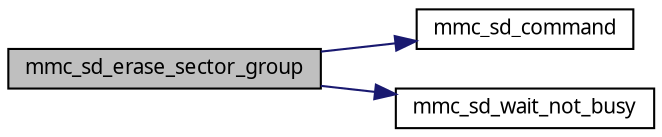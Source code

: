 digraph G
{
  edge [fontname="FreeSans.ttf",fontsize=10,labelfontname="FreeSans.ttf",labelfontsize=10];
  node [fontname="FreeSans.ttf",fontsize=10,shape=record];
  rankdir=LR;
  Node1 [label="mmc_sd_erase_sector_group",height=0.2,width=0.4,color="black", fillcolor="grey75", style="filled" fontcolor="black"];
  Node1 -> Node2 [color="midnightblue",fontsize=10,style="solid",fontname="FreeSans.ttf"];
  Node2 [label="mmc_sd_command",height=0.2,width=0.4,color="black", fillcolor="white", style="filled",URL="$a00053.html#d44c557819de442a38af1a63af2b7eb6"];
  Node1 -> Node3 [color="midnightblue",fontsize=10,style="solid",fontname="FreeSans.ttf"];
  Node3 [label="mmc_sd_wait_not_busy",height=0.2,width=0.4,color="black", fillcolor="white", style="filled",URL="$a00053.html#b8c6dec121c640e11375ffe22264dd52"];
}
